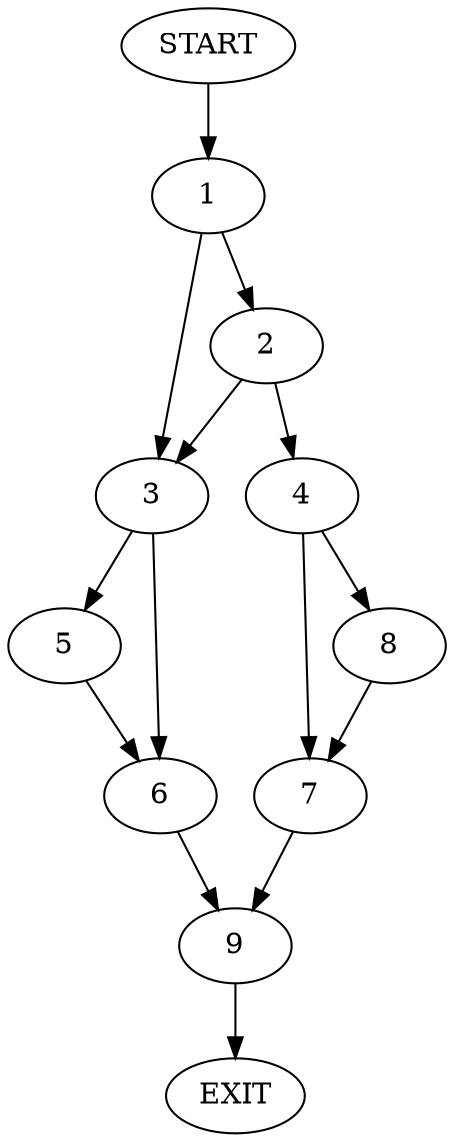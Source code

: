 digraph {
0 [label="START"]
10 [label="EXIT"]
0 -> 1
1 -> 2
1 -> 3
2 -> 4
2 -> 3
3 -> 5
3 -> 6
4 -> 7
4 -> 8
5 -> 6
6 -> 9
9 -> 10
7 -> 9
8 -> 7
}
